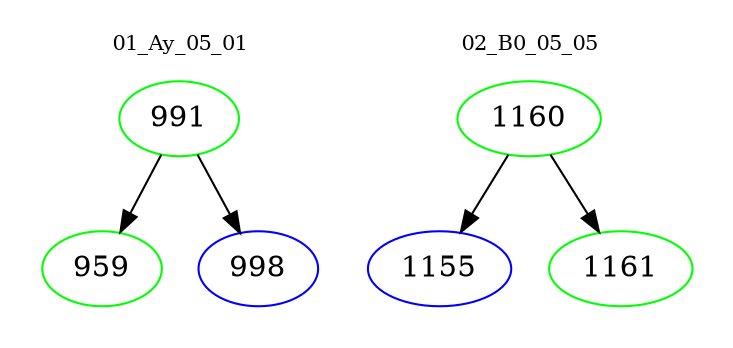 digraph{
subgraph cluster_0 {
color = white
label = "01_Ay_05_01";
fontsize=10;
T0_991 [label="991", color="green"]
T0_991 -> T0_959 [color="black"]
T0_959 [label="959", color="green"]
T0_991 -> T0_998 [color="black"]
T0_998 [label="998", color="blue"]
}
subgraph cluster_1 {
color = white
label = "02_B0_05_05";
fontsize=10;
T1_1160 [label="1160", color="green"]
T1_1160 -> T1_1155 [color="black"]
T1_1155 [label="1155", color="blue"]
T1_1160 -> T1_1161 [color="black"]
T1_1161 [label="1161", color="green"]
}
}

